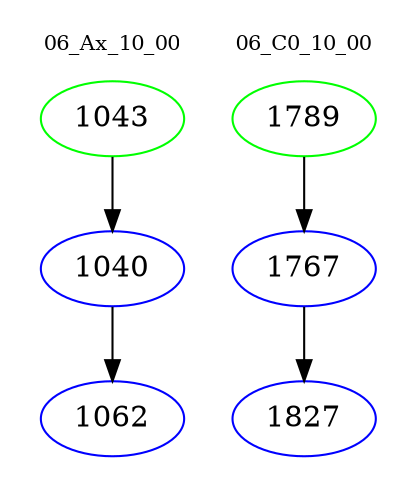 digraph{
subgraph cluster_0 {
color = white
label = "06_Ax_10_00";
fontsize=10;
T0_1043 [label="1043", color="green"]
T0_1043 -> T0_1040 [color="black"]
T0_1040 [label="1040", color="blue"]
T0_1040 -> T0_1062 [color="black"]
T0_1062 [label="1062", color="blue"]
}
subgraph cluster_1 {
color = white
label = "06_C0_10_00";
fontsize=10;
T1_1789 [label="1789", color="green"]
T1_1789 -> T1_1767 [color="black"]
T1_1767 [label="1767", color="blue"]
T1_1767 -> T1_1827 [color="black"]
T1_1827 [label="1827", color="blue"]
}
}
